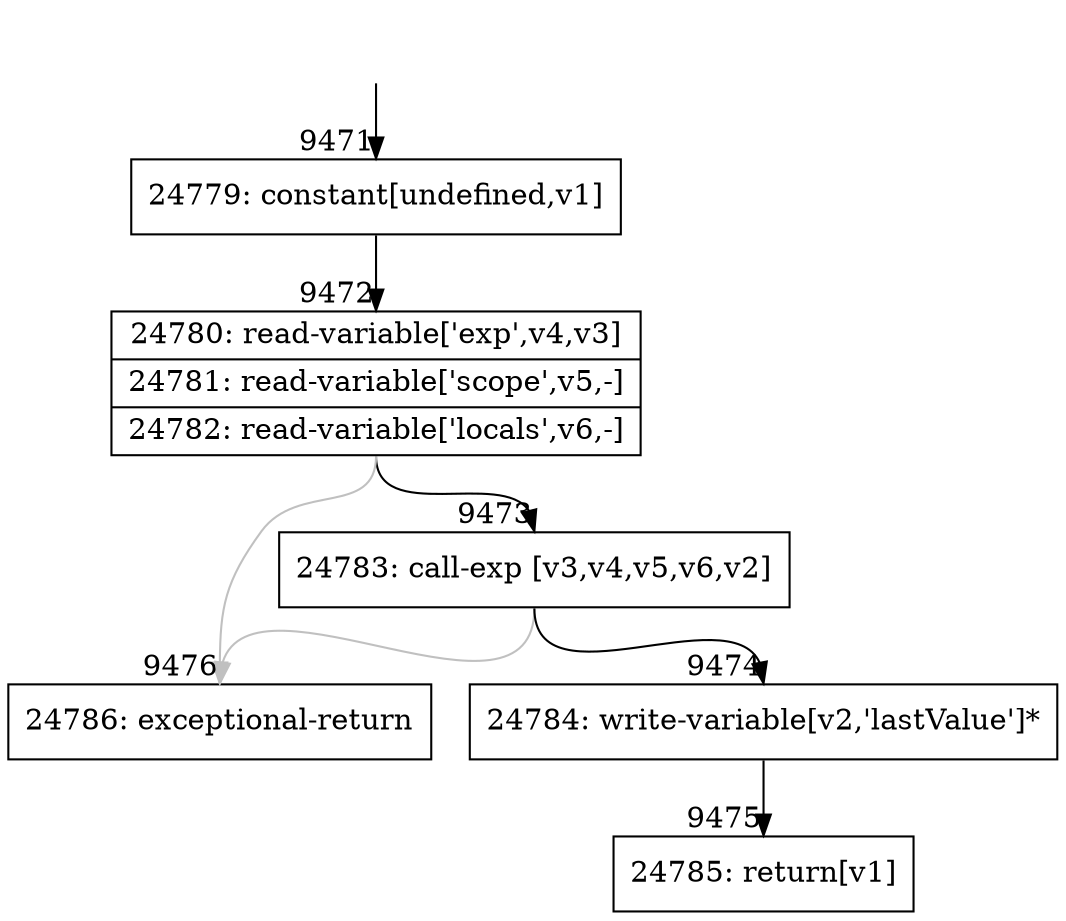 digraph {
rankdir="TD"
BB_entry702[shape=none,label=""];
BB_entry702 -> BB9471 [tailport=s, headport=n, headlabel="    9471"]
BB9471 [shape=record label="{24779: constant[undefined,v1]}" ] 
BB9471 -> BB9472 [tailport=s, headport=n, headlabel="      9472"]
BB9472 [shape=record label="{24780: read-variable['exp',v4,v3]|24781: read-variable['scope',v5,-]|24782: read-variable['locals',v6,-]}" ] 
BB9472 -> BB9473 [tailport=s, headport=n, headlabel="      9473"]
BB9472 -> BB9476 [tailport=s, headport=n, color=gray, headlabel="      9476"]
BB9473 [shape=record label="{24783: call-exp [v3,v4,v5,v6,v2]}" ] 
BB9473 -> BB9474 [tailport=s, headport=n, headlabel="      9474"]
BB9473 -> BB9476 [tailport=s, headport=n, color=gray]
BB9474 [shape=record label="{24784: write-variable[v2,'lastValue']*}" ] 
BB9474 -> BB9475 [tailport=s, headport=n, headlabel="      9475"]
BB9475 [shape=record label="{24785: return[v1]}" ] 
BB9476 [shape=record label="{24786: exceptional-return}" ] 
//#$~ 13604
}
